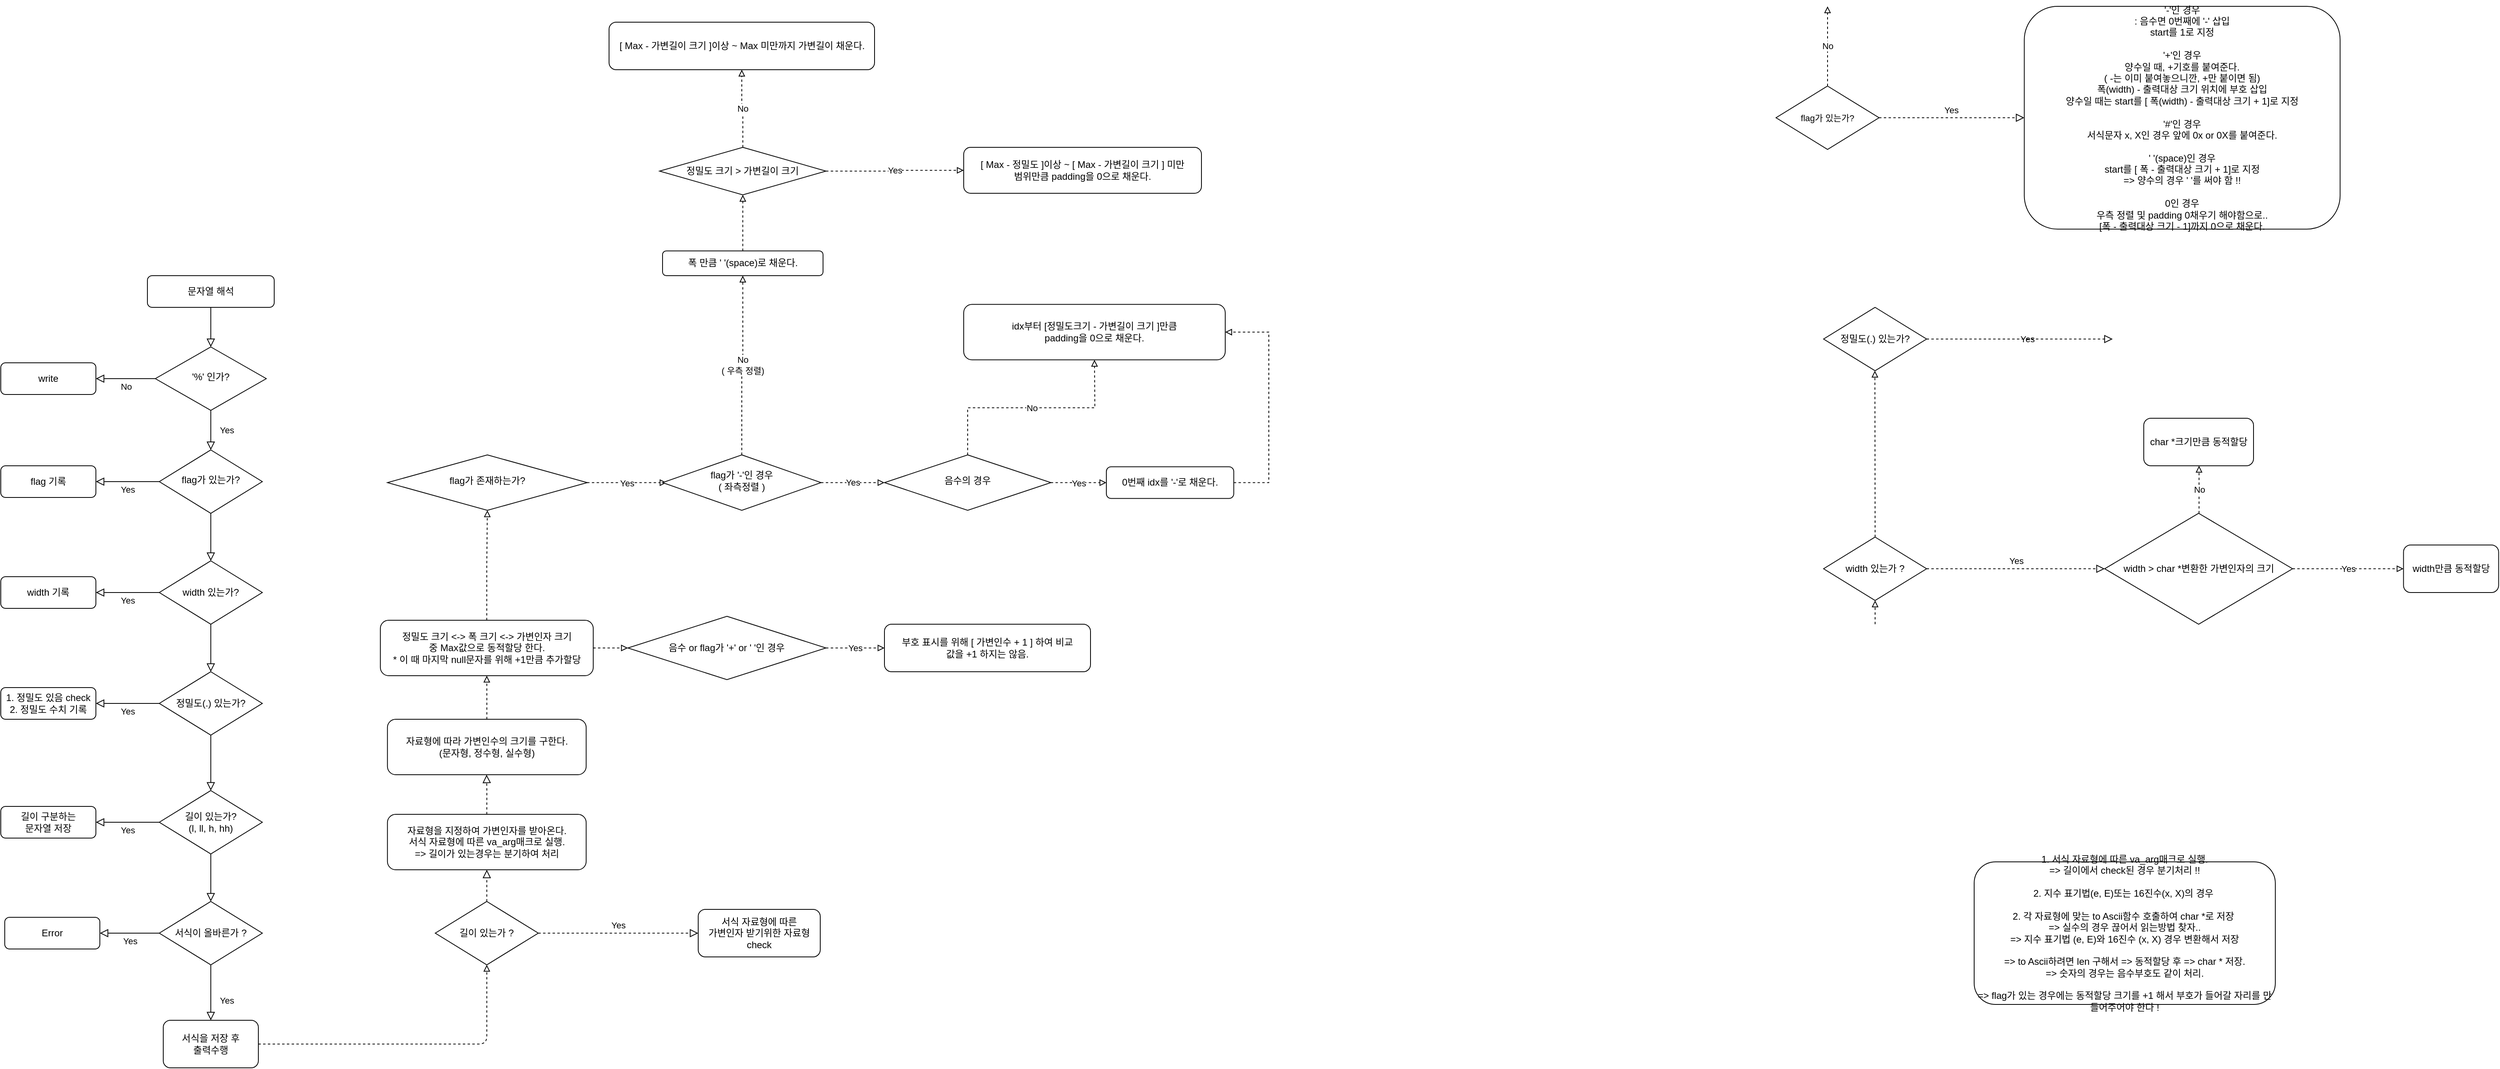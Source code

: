 <mxfile version="13.8.8" type="github">
  <diagram id="C5RBs43oDa-KdzZeNtuy" name="Page-1">
    <mxGraphModel dx="1545" dy="1963" grid="1" gridSize="10" guides="1" tooltips="1" connect="1" arrows="1" fold="1" page="1" pageScale="1" pageWidth="827" pageHeight="1169" math="0" shadow="0">
      <root>
        <mxCell id="WIyWlLk6GJQsqaUBKTNV-0" />
        <mxCell id="WIyWlLk6GJQsqaUBKTNV-1" parent="WIyWlLk6GJQsqaUBKTNV-0" />
        <mxCell id="WIyWlLk6GJQsqaUBKTNV-2" value="" style="rounded=0;html=1;jettySize=auto;orthogonalLoop=1;fontSize=11;endArrow=block;endFill=0;endSize=8;strokeWidth=1;shadow=0;labelBackgroundColor=none;edgeStyle=orthogonalEdgeStyle;" parent="WIyWlLk6GJQsqaUBKTNV-1" source="WIyWlLk6GJQsqaUBKTNV-3" target="WIyWlLk6GJQsqaUBKTNV-6" edge="1">
          <mxGeometry relative="1" as="geometry" />
        </mxCell>
        <mxCell id="WIyWlLk6GJQsqaUBKTNV-3" value="문자열 해석" style="rounded=1;whiteSpace=wrap;html=1;fontSize=12;glass=0;strokeWidth=1;shadow=0;" parent="WIyWlLk6GJQsqaUBKTNV-1" vertex="1">
          <mxGeometry x="315" y="190" width="160" height="40" as="geometry" />
        </mxCell>
        <mxCell id="WIyWlLk6GJQsqaUBKTNV-4" value="Yes" style="rounded=0;html=1;jettySize=auto;orthogonalLoop=1;fontSize=11;endArrow=block;endFill=0;endSize=8;strokeWidth=1;shadow=0;labelBackgroundColor=none;edgeStyle=orthogonalEdgeStyle;" parent="WIyWlLk6GJQsqaUBKTNV-1" source="WIyWlLk6GJQsqaUBKTNV-6" target="WIyWlLk6GJQsqaUBKTNV-10" edge="1">
          <mxGeometry y="20" relative="1" as="geometry">
            <mxPoint as="offset" />
          </mxGeometry>
        </mxCell>
        <mxCell id="WIyWlLk6GJQsqaUBKTNV-5" value="No" style="edgeStyle=orthogonalEdgeStyle;rounded=0;html=1;jettySize=auto;orthogonalLoop=1;fontSize=11;endArrow=block;endFill=0;endSize=8;strokeWidth=1;shadow=0;labelBackgroundColor=none;entryX=1;entryY=0.5;entryDx=0;entryDy=0;exitX=0;exitY=0.5;exitDx=0;exitDy=0;" parent="WIyWlLk6GJQsqaUBKTNV-1" source="WIyWlLk6GJQsqaUBKTNV-6" target="WIyWlLk6GJQsqaUBKTNV-7" edge="1">
          <mxGeometry y="10" relative="1" as="geometry">
            <mxPoint as="offset" />
            <mxPoint x="46" y="320" as="sourcePoint" />
          </mxGeometry>
        </mxCell>
        <mxCell id="WIyWlLk6GJQsqaUBKTNV-6" value="&#39;%&#39; 인가?" style="rhombus;whiteSpace=wrap;html=1;shadow=0;fontFamily=Helvetica;fontSize=12;align=center;strokeWidth=1;spacing=6;spacingTop=-4;" parent="WIyWlLk6GJQsqaUBKTNV-1" vertex="1">
          <mxGeometry x="325" y="280" width="140" height="80" as="geometry" />
        </mxCell>
        <mxCell id="WIyWlLk6GJQsqaUBKTNV-7" value="write" style="rounded=1;whiteSpace=wrap;html=1;fontSize=12;glass=0;strokeWidth=1;shadow=0;" parent="WIyWlLk6GJQsqaUBKTNV-1" vertex="1">
          <mxGeometry x="130" y="300" width="120" height="40" as="geometry" />
        </mxCell>
        <mxCell id="WIyWlLk6GJQsqaUBKTNV-8" value="" style="rounded=0;html=1;jettySize=auto;orthogonalLoop=1;fontSize=11;endArrow=block;endFill=0;endSize=8;strokeWidth=1;shadow=0;labelBackgroundColor=none;edgeStyle=orthogonalEdgeStyle;entryX=0.5;entryY=0;entryDx=0;entryDy=0;" parent="WIyWlLk6GJQsqaUBKTNV-1" source="WIyWlLk6GJQsqaUBKTNV-10" target="HWznGPXGOaG3OOnh7ew8-0" edge="1">
          <mxGeometry x="0.273" y="20" relative="1" as="geometry">
            <mxPoint as="offset" />
            <mxPoint x="415" y="540" as="targetPoint" />
            <Array as="points" />
          </mxGeometry>
        </mxCell>
        <mxCell id="WIyWlLk6GJQsqaUBKTNV-9" value="Yes" style="edgeStyle=orthogonalEdgeStyle;rounded=0;html=1;jettySize=auto;orthogonalLoop=1;fontSize=11;endArrow=block;endFill=0;endSize=8;strokeWidth=1;shadow=0;labelBackgroundColor=none;entryX=1;entryY=0.5;entryDx=0;entryDy=0;exitX=0;exitY=0.5;exitDx=0;exitDy=0;" parent="WIyWlLk6GJQsqaUBKTNV-1" source="WIyWlLk6GJQsqaUBKTNV-10" target="WIyWlLk6GJQsqaUBKTNV-12" edge="1">
          <mxGeometry y="10" relative="1" as="geometry">
            <mxPoint as="offset" />
            <mxPoint x="41" y="450" as="sourcePoint" />
          </mxGeometry>
        </mxCell>
        <mxCell id="WIyWlLk6GJQsqaUBKTNV-10" value="flag가 있는가?" style="rhombus;whiteSpace=wrap;html=1;shadow=0;fontFamily=Helvetica;fontSize=12;align=center;strokeWidth=1;spacing=6;spacingTop=-4;" parent="WIyWlLk6GJQsqaUBKTNV-1" vertex="1">
          <mxGeometry x="330" y="410" width="130" height="80" as="geometry" />
        </mxCell>
        <mxCell id="WIyWlLk6GJQsqaUBKTNV-12" value="flag 기록" style="rounded=1;whiteSpace=wrap;html=1;fontSize=12;glass=0;strokeWidth=1;shadow=0;" parent="WIyWlLk6GJQsqaUBKTNV-1" vertex="1">
          <mxGeometry x="130" y="430" width="120" height="40" as="geometry" />
        </mxCell>
        <mxCell id="HWznGPXGOaG3OOnh7ew8-0" value="width 있는가?" style="rhombus;whiteSpace=wrap;html=1;" vertex="1" parent="WIyWlLk6GJQsqaUBKTNV-1">
          <mxGeometry x="330" y="550" width="130" height="80" as="geometry" />
        </mxCell>
        <mxCell id="HWznGPXGOaG3OOnh7ew8-6" value="width 기록" style="rounded=1;whiteSpace=wrap;html=1;fontSize=12;glass=0;strokeWidth=1;shadow=0;" vertex="1" parent="WIyWlLk6GJQsqaUBKTNV-1">
          <mxGeometry x="130" y="570" width="120" height="40" as="geometry" />
        </mxCell>
        <mxCell id="HWznGPXGOaG3OOnh7ew8-9" value="정밀도(.) 있는가?" style="rhombus;whiteSpace=wrap;html=1;" vertex="1" parent="WIyWlLk6GJQsqaUBKTNV-1">
          <mxGeometry x="330" y="690" width="130" height="80" as="geometry" />
        </mxCell>
        <mxCell id="HWznGPXGOaG3OOnh7ew8-10" value="" style="rounded=0;html=1;jettySize=auto;orthogonalLoop=1;fontSize=11;endArrow=block;endFill=0;endSize=8;strokeWidth=1;shadow=0;labelBackgroundColor=none;edgeStyle=orthogonalEdgeStyle;entryX=0.5;entryY=0;entryDx=0;entryDy=0;exitX=0.5;exitY=1;exitDx=0;exitDy=0;" edge="1" parent="WIyWlLk6GJQsqaUBKTNV-1" source="HWznGPXGOaG3OOnh7ew8-0" target="HWznGPXGOaG3OOnh7ew8-9">
          <mxGeometry x="0.273" y="20" relative="1" as="geometry">
            <mxPoint as="offset" />
            <mxPoint x="405" y="520" as="sourcePoint" />
            <mxPoint x="405" y="610" as="targetPoint" />
            <Array as="points" />
          </mxGeometry>
        </mxCell>
        <mxCell id="HWznGPXGOaG3OOnh7ew8-12" value="1. 정밀도 있음 check&lt;br&gt;2. 정밀도 수치 기록" style="rounded=1;whiteSpace=wrap;html=1;fontSize=12;glass=0;strokeWidth=1;shadow=0;" vertex="1" parent="WIyWlLk6GJQsqaUBKTNV-1">
          <mxGeometry x="130" y="710" width="120" height="40" as="geometry" />
        </mxCell>
        <mxCell id="HWznGPXGOaG3OOnh7ew8-13" value="길이 있는가?&lt;br&gt;(l, ll, h, hh)" style="rhombus;whiteSpace=wrap;html=1;" vertex="1" parent="WIyWlLk6GJQsqaUBKTNV-1">
          <mxGeometry x="330" y="840" width="130" height="80" as="geometry" />
        </mxCell>
        <mxCell id="HWznGPXGOaG3OOnh7ew8-15" value="길이 구분하는 &lt;br&gt;문자열 저장" style="rounded=1;whiteSpace=wrap;html=1;fontSize=12;glass=0;strokeWidth=1;shadow=0;" vertex="1" parent="WIyWlLk6GJQsqaUBKTNV-1">
          <mxGeometry x="130" y="860" width="120" height="40" as="geometry" />
        </mxCell>
        <mxCell id="HWznGPXGOaG3OOnh7ew8-16" value="" style="rounded=0;html=1;jettySize=auto;orthogonalLoop=1;fontSize=11;endArrow=block;endFill=0;endSize=8;strokeWidth=1;shadow=0;labelBackgroundColor=none;edgeStyle=orthogonalEdgeStyle;exitX=0.5;exitY=1;exitDx=0;exitDy=0;" edge="1" parent="WIyWlLk6GJQsqaUBKTNV-1" source="HWznGPXGOaG3OOnh7ew8-9">
          <mxGeometry x="0.273" y="20" relative="1" as="geometry">
            <mxPoint as="offset" />
            <mxPoint x="394.5" y="775" as="sourcePoint" />
            <mxPoint x="395" y="840" as="targetPoint" />
            <Array as="points" />
          </mxGeometry>
        </mxCell>
        <mxCell id="HWznGPXGOaG3OOnh7ew8-17" value="서식이 올바른가 ?" style="rhombus;whiteSpace=wrap;html=1;" vertex="1" parent="WIyWlLk6GJQsqaUBKTNV-1">
          <mxGeometry x="330" y="980" width="130" height="80" as="geometry" />
        </mxCell>
        <mxCell id="HWznGPXGOaG3OOnh7ew8-19" value="Error" style="rounded=1;whiteSpace=wrap;html=1;fontSize=12;glass=0;strokeWidth=1;shadow=0;" vertex="1" parent="WIyWlLk6GJQsqaUBKTNV-1">
          <mxGeometry x="135" y="1000" width="120" height="40" as="geometry" />
        </mxCell>
        <mxCell id="HWznGPXGOaG3OOnh7ew8-20" value="" style="rounded=0;html=1;jettySize=auto;orthogonalLoop=1;fontSize=11;endArrow=block;endFill=0;endSize=8;strokeWidth=1;shadow=0;labelBackgroundColor=none;edgeStyle=orthogonalEdgeStyle;exitX=0.5;exitY=1;exitDx=0;exitDy=0;entryX=0.5;entryY=0;entryDx=0;entryDy=0;" edge="1" parent="WIyWlLk6GJQsqaUBKTNV-1" source="HWznGPXGOaG3OOnh7ew8-13" target="HWznGPXGOaG3OOnh7ew8-17">
          <mxGeometry x="0.273" y="20" relative="1" as="geometry">
            <mxPoint as="offset" />
            <mxPoint x="394.5" y="1030" as="sourcePoint" />
            <mxPoint x="395" y="990" as="targetPoint" />
            <Array as="points" />
          </mxGeometry>
        </mxCell>
        <mxCell id="HWznGPXGOaG3OOnh7ew8-26" value="Yes" style="rounded=0;html=1;jettySize=auto;orthogonalLoop=1;fontSize=11;endArrow=block;endFill=0;endSize=8;strokeWidth=1;shadow=0;labelBackgroundColor=none;edgeStyle=orthogonalEdgeStyle;exitX=0.5;exitY=1;exitDx=0;exitDy=0;entryX=0.5;entryY=0;entryDx=0;entryDy=0;" edge="1" parent="WIyWlLk6GJQsqaUBKTNV-1" source="HWznGPXGOaG3OOnh7ew8-17">
          <mxGeometry x="0.273" y="20" relative="1" as="geometry">
            <mxPoint as="offset" />
            <mxPoint x="404.5" y="1040" as="sourcePoint" />
            <mxPoint x="395" y="1130" as="targetPoint" />
            <Array as="points" />
          </mxGeometry>
        </mxCell>
        <mxCell id="HWznGPXGOaG3OOnh7ew8-31" value="서식을 저장 후&lt;br&gt;출력수행" style="rounded=1;whiteSpace=wrap;html=1;" vertex="1" parent="WIyWlLk6GJQsqaUBKTNV-1">
          <mxGeometry x="335" y="1130" width="120" height="60" as="geometry" />
        </mxCell>
        <mxCell id="HWznGPXGOaG3OOnh7ew8-33" value="Yes" style="edgeStyle=orthogonalEdgeStyle;rounded=0;html=1;jettySize=auto;orthogonalLoop=1;fontSize=11;endArrow=block;endFill=0;endSize=8;strokeWidth=1;shadow=0;labelBackgroundColor=none;entryX=1;entryY=0.5;entryDx=0;entryDy=0;exitX=0;exitY=0.5;exitDx=0;exitDy=0;" edge="1" parent="WIyWlLk6GJQsqaUBKTNV-1" source="HWznGPXGOaG3OOnh7ew8-0" target="HWznGPXGOaG3OOnh7ew8-6">
          <mxGeometry y="10" relative="1" as="geometry">
            <mxPoint as="offset" />
            <mxPoint x="340" y="495" as="sourcePoint" />
            <mxPoint x="260" y="495" as="targetPoint" />
          </mxGeometry>
        </mxCell>
        <mxCell id="HWznGPXGOaG3OOnh7ew8-34" value="Yes" style="edgeStyle=orthogonalEdgeStyle;rounded=0;html=1;jettySize=auto;orthogonalLoop=1;fontSize=11;endArrow=block;endFill=0;endSize=8;strokeWidth=1;shadow=0;labelBackgroundColor=none;entryX=1;entryY=0.5;entryDx=0;entryDy=0;exitX=0;exitY=0.5;exitDx=0;exitDy=0;" edge="1" parent="WIyWlLk6GJQsqaUBKTNV-1" source="HWznGPXGOaG3OOnh7ew8-9" target="HWznGPXGOaG3OOnh7ew8-12">
          <mxGeometry y="10" relative="1" as="geometry">
            <mxPoint as="offset" />
            <mxPoint x="340" y="600" as="sourcePoint" />
            <mxPoint x="260" y="600" as="targetPoint" />
          </mxGeometry>
        </mxCell>
        <mxCell id="HWznGPXGOaG3OOnh7ew8-35" value="Yes" style="edgeStyle=orthogonalEdgeStyle;rounded=0;html=1;jettySize=auto;orthogonalLoop=1;fontSize=11;endArrow=block;endFill=0;endSize=8;strokeWidth=1;shadow=0;labelBackgroundColor=none;entryX=1;entryY=0.5;entryDx=0;entryDy=0;exitX=0;exitY=0.5;exitDx=0;exitDy=0;" edge="1" parent="WIyWlLk6GJQsqaUBKTNV-1" source="HWznGPXGOaG3OOnh7ew8-13" target="HWznGPXGOaG3OOnh7ew8-15">
          <mxGeometry y="10" relative="1" as="geometry">
            <mxPoint as="offset" />
            <mxPoint x="340" y="740" as="sourcePoint" />
            <mxPoint x="260" y="740" as="targetPoint" />
          </mxGeometry>
        </mxCell>
        <mxCell id="HWznGPXGOaG3OOnh7ew8-36" value="Yes" style="edgeStyle=orthogonalEdgeStyle;rounded=0;html=1;jettySize=auto;orthogonalLoop=1;fontSize=11;endArrow=block;endFill=0;endSize=8;strokeWidth=1;shadow=0;labelBackgroundColor=none;entryX=1;entryY=0.5;entryDx=0;entryDy=0;exitX=0;exitY=0.5;exitDx=0;exitDy=0;" edge="1" parent="WIyWlLk6GJQsqaUBKTNV-1" source="HWznGPXGOaG3OOnh7ew8-17" target="HWznGPXGOaG3OOnh7ew8-19">
          <mxGeometry y="10" relative="1" as="geometry">
            <mxPoint as="offset" />
            <mxPoint x="340" y="890" as="sourcePoint" />
            <mxPoint x="260" y="890" as="targetPoint" />
          </mxGeometry>
        </mxCell>
        <mxCell id="HWznGPXGOaG3OOnh7ew8-40" value="자료형을 지정하여 가변인자를 받아온다.&lt;br&gt;서식 자료형에 따른 va_arg매크로 실행.&lt;br&gt;=&amp;gt; 길이가 있는경우는 분기하여 처리" style="rounded=1;whiteSpace=wrap;html=1;" vertex="1" parent="WIyWlLk6GJQsqaUBKTNV-1">
          <mxGeometry x="617.87" y="870" width="250.76" height="70" as="geometry" />
        </mxCell>
        <mxCell id="HWznGPXGOaG3OOnh7ew8-42" value="" style="endArrow=block;html=1;dashed=1;endFill=0;entryX=0.5;entryY=1;entryDx=0;entryDy=0;exitX=1;exitY=0.5;exitDx=0;exitDy=0;" edge="1" parent="WIyWlLk6GJQsqaUBKTNV-1" source="HWznGPXGOaG3OOnh7ew8-31" target="HWznGPXGOaG3OOnh7ew8-47">
          <mxGeometry width="50" height="50" relative="1" as="geometry">
            <mxPoint x="552.25" y="1160" as="sourcePoint" />
            <mxPoint x="748.25" y="1080" as="targetPoint" />
            <Array as="points">
              <mxPoint x="743.25" y="1160" />
            </Array>
          </mxGeometry>
        </mxCell>
        <mxCell id="HWznGPXGOaG3OOnh7ew8-47" value="길이 있는가 ?" style="rhombus;whiteSpace=wrap;html=1;" vertex="1" parent="WIyWlLk6GJQsqaUBKTNV-1">
          <mxGeometry x="678.25" y="980" width="130" height="80" as="geometry" />
        </mxCell>
        <mxCell id="HWznGPXGOaG3OOnh7ew8-48" value="Yes" style="edgeStyle=orthogonalEdgeStyle;rounded=0;html=1;jettySize=auto;orthogonalLoop=1;fontSize=11;endArrow=block;endFill=0;endSize=8;strokeWidth=1;shadow=0;labelBackgroundColor=none;exitX=1;exitY=0.5;exitDx=0;exitDy=0;dashed=1;entryX=0;entryY=0.5;entryDx=0;entryDy=0;" edge="1" parent="WIyWlLk6GJQsqaUBKTNV-1" source="HWznGPXGOaG3OOnh7ew8-47" target="HWznGPXGOaG3OOnh7ew8-49">
          <mxGeometry y="10" relative="1" as="geometry">
            <mxPoint as="offset" />
            <mxPoint x="432.25" y="1030" as="sourcePoint" />
            <mxPoint x="873.25" y="1020" as="targetPoint" />
          </mxGeometry>
        </mxCell>
        <mxCell id="HWznGPXGOaG3OOnh7ew8-49" value="서식 자료형에 따른&lt;br&gt;가변인자 받기위한 자료형 check" style="rounded=1;whiteSpace=wrap;html=1;" vertex="1" parent="WIyWlLk6GJQsqaUBKTNV-1">
          <mxGeometry x="1010" y="990" width="154" height="60" as="geometry" />
        </mxCell>
        <mxCell id="HWznGPXGOaG3OOnh7ew8-50" value="&lt;font style=&quot;font-size: 12px&quot;&gt;width 있는가 ?&lt;/font&gt;" style="rhombus;whiteSpace=wrap;html=1;" vertex="1" parent="WIyWlLk6GJQsqaUBKTNV-1">
          <mxGeometry x="2430" y="520" width="130" height="80" as="geometry" />
        </mxCell>
        <mxCell id="HWznGPXGOaG3OOnh7ew8-54" value="&lt;span style=&quot;font-size: 11px&quot;&gt;flag가 있는가?&lt;/span&gt;" style="rhombus;whiteSpace=wrap;html=1;" vertex="1" parent="WIyWlLk6GJQsqaUBKTNV-1">
          <mxGeometry x="2370" y="-49.37" width="130" height="80" as="geometry" />
        </mxCell>
        <mxCell id="HWznGPXGOaG3OOnh7ew8-56" value="No" style="endArrow=block;html=1;dashed=1;exitX=0.5;exitY=0;exitDx=0;exitDy=0;endFill=0;" edge="1" parent="WIyWlLk6GJQsqaUBKTNV-1" source="HWznGPXGOaG3OOnh7ew8-54">
          <mxGeometry width="50" height="50" relative="1" as="geometry">
            <mxPoint x="2434.5" y="-60.0" as="sourcePoint" />
            <mxPoint x="2435" y="-150.0" as="targetPoint" />
            <Array as="points" />
          </mxGeometry>
        </mxCell>
        <mxCell id="HWznGPXGOaG3OOnh7ew8-57" value="" style="endArrow=block;html=1;dashed=1;exitX=0.5;exitY=0;exitDx=0;exitDy=0;endFill=0;entryX=0.498;entryY=1;entryDx=0;entryDy=0;entryPerimeter=0;" edge="1" parent="WIyWlLk6GJQsqaUBKTNV-1" source="HWznGPXGOaG3OOnh7ew8-50" target="HWznGPXGOaG3OOnh7ew8-116">
          <mxGeometry width="50" height="50" relative="1" as="geometry">
            <mxPoint x="2505" y="680" as="sourcePoint" />
            <mxPoint x="2494.75" y="320" as="targetPoint" />
            <Array as="points" />
          </mxGeometry>
        </mxCell>
        <mxCell id="HWznGPXGOaG3OOnh7ew8-84" value="&#39;-&#39;인 경우&lt;br&gt;: 음수면 0번째에 &#39;-&#39; 삽입&lt;br&gt;start를 1로 지정&lt;br&gt;&lt;br&gt;&#39;+&#39;인 경우&lt;br&gt;양수일 때, +기호를 붙여준다.&lt;br&gt;( -는 이미 붙여놓으니깐, +만 붙이면 됨)&lt;br&gt;폭(width) - 출력대상 크기 위치에 부호 삽입&lt;br&gt;양수일 때는 start를 [ 폭(width) - 출력대상 크기 + 1]로 지정&lt;br&gt;&lt;br&gt;&#39;#&#39;인 경우&lt;br&gt;서식문자 x, X인 경우 앞에 0x or 0X를 붙여준다.&lt;br&gt;&lt;br&gt;&#39; &#39;(space)인 경우&lt;br&gt;start를 [ 폭 - 출력대상 크기 + 1]로 지정&lt;br&gt;=&amp;gt; 양수의 경우 &#39; &#39;를 써야 함 !!&lt;br&gt;&lt;br&gt;0인 경우&lt;br&gt;우측 정렬 및 padding 0채우기 해야함으로..&lt;br&gt;[폭 - 출력대상 크기 - 1]까지 0으로 채운다.&lt;br&gt;" style="rounded=1;whiteSpace=wrap;html=1;" vertex="1" parent="WIyWlLk6GJQsqaUBKTNV-1">
          <mxGeometry x="2683.25" y="-150" width="398.5" height="281.25" as="geometry" />
        </mxCell>
        <mxCell id="HWznGPXGOaG3OOnh7ew8-95" value="" style="edgeStyle=orthogonalEdgeStyle;rounded=0;html=1;jettySize=auto;orthogonalLoop=1;fontSize=11;endArrow=block;endFill=0;endSize=8;strokeWidth=1;shadow=0;labelBackgroundColor=none;exitX=0.5;exitY=0;exitDx=0;exitDy=0;dashed=1;entryX=0.5;entryY=1;entryDx=0;entryDy=0;" edge="1" parent="WIyWlLk6GJQsqaUBKTNV-1" source="HWznGPXGOaG3OOnh7ew8-47" target="HWznGPXGOaG3OOnh7ew8-40">
          <mxGeometry y="10" relative="1" as="geometry">
            <mxPoint as="offset" />
            <mxPoint x="818.25" y="1030" as="sourcePoint" />
            <mxPoint x="883.25" y="1030" as="targetPoint" />
          </mxGeometry>
        </mxCell>
        <mxCell id="HWznGPXGOaG3OOnh7ew8-97" value="Yes" style="edgeStyle=orthogonalEdgeStyle;rounded=0;html=1;jettySize=auto;orthogonalLoop=1;fontSize=11;endArrow=block;endFill=0;endSize=8;strokeWidth=1;shadow=0;labelBackgroundColor=none;exitX=1;exitY=0.5;exitDx=0;exitDy=0;dashed=1;entryX=0;entryY=0.5;entryDx=0;entryDy=0;" edge="1" parent="WIyWlLk6GJQsqaUBKTNV-1" source="HWznGPXGOaG3OOnh7ew8-54" target="HWznGPXGOaG3OOnh7ew8-84">
          <mxGeometry y="10" relative="1" as="geometry">
            <mxPoint as="offset" />
            <mxPoint x="2510" y="148.13" as="sourcePoint" />
            <mxPoint x="2570" y="-29.87" as="targetPoint" />
          </mxGeometry>
        </mxCell>
        <mxCell id="HWznGPXGOaG3OOnh7ew8-108" value="" style="endArrow=block;html=1;dashed=1;exitX=0.5;exitY=0;exitDx=0;exitDy=0;endFill=0;entryX=0.5;entryY=1;entryDx=0;entryDy=0;" edge="1" parent="WIyWlLk6GJQsqaUBKTNV-1" target="HWznGPXGOaG3OOnh7ew8-50">
          <mxGeometry width="50" height="50" relative="1" as="geometry">
            <mxPoint x="2495" y="630" as="sourcePoint" />
            <mxPoint x="2505" y="480" as="targetPoint" />
            <Array as="points" />
          </mxGeometry>
        </mxCell>
        <mxCell id="HWznGPXGOaG3OOnh7ew8-109" value="Yes" style="edgeStyle=orthogonalEdgeStyle;rounded=0;html=1;jettySize=auto;orthogonalLoop=1;fontSize=11;endArrow=block;endFill=0;endSize=8;strokeWidth=1;shadow=0;labelBackgroundColor=none;dashed=1;entryX=0;entryY=0.5;entryDx=0;entryDy=0;exitX=1;exitY=0.5;exitDx=0;exitDy=0;" edge="1" parent="WIyWlLk6GJQsqaUBKTNV-1" target="HWznGPXGOaG3OOnh7ew8-111" source="HWznGPXGOaG3OOnh7ew8-50">
          <mxGeometry y="10" relative="1" as="geometry">
            <mxPoint as="offset" />
            <mxPoint x="2561.75" y="560" as="sourcePoint" />
            <mxPoint x="2784.75" y="560" as="targetPoint" />
          </mxGeometry>
        </mxCell>
        <mxCell id="HWznGPXGOaG3OOnh7ew8-111" value="width &amp;gt; char *변환한 가변인자의 크기" style="rhombus;whiteSpace=wrap;html=1;" vertex="1" parent="WIyWlLk6GJQsqaUBKTNV-1">
          <mxGeometry x="2784.75" y="490" width="237" height="140" as="geometry" />
        </mxCell>
        <mxCell id="HWznGPXGOaG3OOnh7ew8-112" value="Yes" style="endArrow=block;html=1;dashed=1;exitX=1;exitY=0.5;exitDx=0;exitDy=0;endFill=0;" edge="1" parent="WIyWlLk6GJQsqaUBKTNV-1" source="HWznGPXGOaG3OOnh7ew8-111">
          <mxGeometry width="50" height="50" relative="1" as="geometry">
            <mxPoint x="3171.75" y="630" as="sourcePoint" />
            <mxPoint x="3161.75" y="560" as="targetPoint" />
            <Array as="points" />
          </mxGeometry>
        </mxCell>
        <mxCell id="HWznGPXGOaG3OOnh7ew8-113" value="width만큼 동적할당" style="rounded=1;whiteSpace=wrap;html=1;" vertex="1" parent="WIyWlLk6GJQsqaUBKTNV-1">
          <mxGeometry x="3161.75" y="530" width="120" height="60" as="geometry" />
        </mxCell>
        <mxCell id="HWznGPXGOaG3OOnh7ew8-114" value="No" style="endArrow=block;html=1;dashed=1;endFill=0;" edge="1" parent="WIyWlLk6GJQsqaUBKTNV-1">
          <mxGeometry width="50" height="50" relative="1" as="geometry">
            <mxPoint x="2903.75" y="490" as="sourcePoint" />
            <mxPoint x="2903.75" y="430" as="targetPoint" />
            <Array as="points" />
          </mxGeometry>
        </mxCell>
        <mxCell id="HWznGPXGOaG3OOnh7ew8-115" value="char *크기만큼 동적할당" style="rounded=1;whiteSpace=wrap;html=1;" vertex="1" parent="WIyWlLk6GJQsqaUBKTNV-1">
          <mxGeometry x="2834" y="370" width="138.5" height="60" as="geometry" />
        </mxCell>
        <mxCell id="HWznGPXGOaG3OOnh7ew8-116" value="정밀도(.) 있는가?" style="rhombus;whiteSpace=wrap;html=1;" vertex="1" parent="WIyWlLk6GJQsqaUBKTNV-1">
          <mxGeometry x="2430" y="230" width="130" height="80" as="geometry" />
        </mxCell>
        <mxCell id="HWznGPXGOaG3OOnh7ew8-117" value="Yes" style="edgeStyle=orthogonalEdgeStyle;rounded=0;html=1;jettySize=auto;orthogonalLoop=1;fontSize=11;endArrow=block;endFill=0;endSize=8;strokeWidth=1;shadow=0;labelBackgroundColor=none;dashed=1;exitX=1;exitY=0.5;exitDx=0;exitDy=0;" edge="1" parent="WIyWlLk6GJQsqaUBKTNV-1" source="HWznGPXGOaG3OOnh7ew8-116">
          <mxGeometry y="10" relative="1" as="geometry">
            <mxPoint as="offset" />
            <mxPoint x="2570" y="570" as="sourcePoint" />
            <mxPoint x="2794.75" y="270" as="targetPoint" />
          </mxGeometry>
        </mxCell>
        <mxCell id="HWznGPXGOaG3OOnh7ew8-118" value="1. 서식 자료형에 따른 va_arg매크로 실행.&lt;br&gt;=&amp;gt; 길이에서 check된 경우 분기처리 !!&lt;br&gt;&lt;br&gt;2. 지수 표기법(e, E)또는 16진수(x, X)의 경우&amp;nbsp;&lt;br&gt;&lt;br&gt;2. 각 자료형에 맞는 to Ascii함수 호출하여 char *로 저장&amp;nbsp;&lt;br&gt;=&amp;gt; 실수의 경우 끊어서 읽는방법 찾자..&lt;br&gt;=&amp;gt; 지수 표기법 (e, E)와 16진수 (x, X) 경우 변환해서 저장&lt;br&gt;&lt;br&gt;=&amp;gt; to Ascii하려면 len 구해서 =&amp;gt; 동적할당 후 =&amp;gt; char * 저장.&lt;br&gt;=&amp;gt; 숫자의 경우는 음수부호도 같이 처리.&lt;br&gt;&lt;br&gt;=&amp;gt; flag가 있는 경우에는 동적할당 크기를 +1 해서 부호가 들어갈 자리를 만들어주어야 한다 !" style="rounded=1;whiteSpace=wrap;html=1;" vertex="1" parent="WIyWlLk6GJQsqaUBKTNV-1">
          <mxGeometry x="2620" y="930" width="380" height="180" as="geometry" />
        </mxCell>
        <mxCell id="HWznGPXGOaG3OOnh7ew8-205" style="edgeStyle=orthogonalEdgeStyle;rounded=0;orthogonalLoop=1;jettySize=auto;html=1;entryX=0.5;entryY=1;entryDx=0;entryDy=0;dashed=1;endArrow=block;endFill=0;" edge="1" parent="WIyWlLk6GJQsqaUBKTNV-1" source="HWznGPXGOaG3OOnh7ew8-129" target="HWznGPXGOaG3OOnh7ew8-133">
          <mxGeometry relative="1" as="geometry" />
        </mxCell>
        <mxCell id="HWznGPXGOaG3OOnh7ew8-129" value="자료형에 따라 가변인수의 크기를 구한다.&lt;br&gt;(문자형, 정수형, 실수형)" style="rounded=1;whiteSpace=wrap;html=1;" vertex="1" parent="WIyWlLk6GJQsqaUBKTNV-1">
          <mxGeometry x="617.87" y="750" width="250.76" height="70" as="geometry" />
        </mxCell>
        <mxCell id="HWznGPXGOaG3OOnh7ew8-130" value="" style="edgeStyle=orthogonalEdgeStyle;rounded=0;html=1;jettySize=auto;orthogonalLoop=1;fontSize=11;endArrow=block;endFill=0;endSize=8;strokeWidth=1;shadow=0;labelBackgroundColor=none;exitX=0.5;exitY=0;exitDx=0;exitDy=0;dashed=1;" edge="1" parent="WIyWlLk6GJQsqaUBKTNV-1" source="HWznGPXGOaG3OOnh7ew8-40">
          <mxGeometry y="10" relative="1" as="geometry">
            <mxPoint as="offset" />
            <mxPoint x="753.25" y="990" as="sourcePoint" />
            <mxPoint x="743" y="820" as="targetPoint" />
            <Array as="points">
              <mxPoint x="743" y="840" />
              <mxPoint x="743" y="840" />
            </Array>
          </mxGeometry>
        </mxCell>
        <mxCell id="HWznGPXGOaG3OOnh7ew8-197" style="edgeStyle=orthogonalEdgeStyle;rounded=0;orthogonalLoop=1;jettySize=auto;html=1;entryX=0.5;entryY=1;entryDx=0;entryDy=0;dashed=1;endArrow=block;endFill=0;" edge="1" parent="WIyWlLk6GJQsqaUBKTNV-1" source="HWznGPXGOaG3OOnh7ew8-133" target="HWznGPXGOaG3OOnh7ew8-139">
          <mxGeometry relative="1" as="geometry" />
        </mxCell>
        <mxCell id="HWznGPXGOaG3OOnh7ew8-209" style="edgeStyle=orthogonalEdgeStyle;rounded=0;orthogonalLoop=1;jettySize=auto;html=1;entryX=0;entryY=0.5;entryDx=0;entryDy=0;dashed=1;endArrow=block;endFill=0;" edge="1" parent="WIyWlLk6GJQsqaUBKTNV-1" source="HWznGPXGOaG3OOnh7ew8-133" target="HWznGPXGOaG3OOnh7ew8-192">
          <mxGeometry relative="1" as="geometry" />
        </mxCell>
        <mxCell id="HWznGPXGOaG3OOnh7ew8-133" value="정밀도 크기 &amp;lt;-&amp;gt; 폭 크기 &amp;lt;-&amp;gt; 가변인자 크기&lt;br&gt;중 Max값으로 동적할당 한다.&lt;br&gt;* 이 때 마지막 null문자를 위해 +1만큼 추가할당" style="rounded=1;whiteSpace=wrap;html=1;" vertex="1" parent="WIyWlLk6GJQsqaUBKTNV-1">
          <mxGeometry x="608.93" y="625" width="268.63" height="70" as="geometry" />
        </mxCell>
        <mxCell id="HWznGPXGOaG3OOnh7ew8-198" value="Yes" style="edgeStyle=orthogonalEdgeStyle;rounded=0;orthogonalLoop=1;jettySize=auto;html=1;dashed=1;endArrow=block;endFill=0;" edge="1" parent="WIyWlLk6GJQsqaUBKTNV-1" source="HWznGPXGOaG3OOnh7ew8-139">
          <mxGeometry relative="1" as="geometry">
            <mxPoint x="970" y="451.25" as="targetPoint" />
          </mxGeometry>
        </mxCell>
        <mxCell id="HWznGPXGOaG3OOnh7ew8-139" value="flag가 존재하는가?" style="rhombus;whiteSpace=wrap;html=1;shadow=0;fontFamily=Helvetica;fontSize=12;align=center;strokeWidth=1;spacing=6;spacingTop=-4;" vertex="1" parent="WIyWlLk6GJQsqaUBKTNV-1">
          <mxGeometry x="617.87" y="416.25" width="252.13" height="70" as="geometry" />
        </mxCell>
        <mxCell id="HWznGPXGOaG3OOnh7ew8-164" value="No&lt;br&gt;( 우측 정렬)" style="edgeStyle=orthogonalEdgeStyle;rounded=0;orthogonalLoop=1;jettySize=auto;html=1;dashed=1;endArrow=block;endFill=0;entryX=0.5;entryY=1;entryDx=0;entryDy=0;" edge="1" parent="WIyWlLk6GJQsqaUBKTNV-1" source="HWznGPXGOaG3OOnh7ew8-153" target="HWznGPXGOaG3OOnh7ew8-217">
          <mxGeometry relative="1" as="geometry">
            <mxPoint x="1065" y="192.5" as="targetPoint" />
          </mxGeometry>
        </mxCell>
        <mxCell id="HWznGPXGOaG3OOnh7ew8-166" value="Yes" style="edgeStyle=orthogonalEdgeStyle;rounded=0;orthogonalLoop=1;jettySize=auto;html=1;dashed=1;endArrow=block;endFill=0;" edge="1" parent="WIyWlLk6GJQsqaUBKTNV-1" source="HWznGPXGOaG3OOnh7ew8-153" target="HWznGPXGOaG3OOnh7ew8-165">
          <mxGeometry relative="1" as="geometry" />
        </mxCell>
        <mxCell id="HWznGPXGOaG3OOnh7ew8-153" value="flag가 &#39;-&#39;인 경우&lt;br&gt;( 좌측정렬 )" style="rhombus;whiteSpace=wrap;html=1;shadow=0;fontFamily=Helvetica;fontSize=12;align=center;strokeWidth=1;spacing=6;spacingTop=-4;" vertex="1" parent="WIyWlLk6GJQsqaUBKTNV-1">
          <mxGeometry x="965" y="416.25" width="200" height="70" as="geometry" />
        </mxCell>
        <mxCell id="HWznGPXGOaG3OOnh7ew8-167" value="Yes" style="edgeStyle=orthogonalEdgeStyle;rounded=0;orthogonalLoop=1;jettySize=auto;html=1;dashed=1;endArrow=block;endFill=0;" edge="1" parent="WIyWlLk6GJQsqaUBKTNV-1" source="HWznGPXGOaG3OOnh7ew8-165">
          <mxGeometry relative="1" as="geometry">
            <mxPoint x="1525" y="451.25" as="targetPoint" />
          </mxGeometry>
        </mxCell>
        <mxCell id="HWznGPXGOaG3OOnh7ew8-171" value="No" style="edgeStyle=orthogonalEdgeStyle;rounded=0;orthogonalLoop=1;jettySize=auto;html=1;exitX=0.5;exitY=0;exitDx=0;exitDy=0;dashed=1;endArrow=block;endFill=0;" edge="1" parent="WIyWlLk6GJQsqaUBKTNV-1" source="HWznGPXGOaG3OOnh7ew8-165">
          <mxGeometry relative="1" as="geometry">
            <mxPoint x="1510" y="296.25" as="targetPoint" />
          </mxGeometry>
        </mxCell>
        <mxCell id="HWznGPXGOaG3OOnh7ew8-165" value="음수의 경우" style="rhombus;whiteSpace=wrap;html=1;shadow=0;fontFamily=Helvetica;fontSize=12;align=center;strokeWidth=1;spacing=6;spacingTop=-4;" vertex="1" parent="WIyWlLk6GJQsqaUBKTNV-1">
          <mxGeometry x="1245" y="416.25" width="210" height="70" as="geometry" />
        </mxCell>
        <mxCell id="HWznGPXGOaG3OOnh7ew8-210" style="edgeStyle=orthogonalEdgeStyle;rounded=0;orthogonalLoop=1;jettySize=auto;html=1;entryX=1;entryY=0.5;entryDx=0;entryDy=0;dashed=1;endArrow=block;endFill=0;" edge="1" parent="WIyWlLk6GJQsqaUBKTNV-1" source="HWznGPXGOaG3OOnh7ew8-168" target="HWznGPXGOaG3OOnh7ew8-169">
          <mxGeometry relative="1" as="geometry">
            <Array as="points">
              <mxPoint x="1730" y="451" />
              <mxPoint x="1730" y="261" />
            </Array>
          </mxGeometry>
        </mxCell>
        <mxCell id="HWznGPXGOaG3OOnh7ew8-168" value="0번째 idx를 &#39;-&#39;로 채운다." style="rounded=1;whiteSpace=wrap;html=1;" vertex="1" parent="WIyWlLk6GJQsqaUBKTNV-1">
          <mxGeometry x="1525" y="431.25" width="160.76" height="40" as="geometry" />
        </mxCell>
        <mxCell id="HWznGPXGOaG3OOnh7ew8-169" value="idx부터 [정밀도크기 - 가변길이 크기 ]만큼 &lt;br&gt;padding을 0으로 채운다." style="rounded=1;whiteSpace=wrap;html=1;" vertex="1" parent="WIyWlLk6GJQsqaUBKTNV-1">
          <mxGeometry x="1345" y="226.25" width="330" height="70" as="geometry" />
        </mxCell>
        <mxCell id="HWznGPXGOaG3OOnh7ew8-194" value="Yes" style="edgeStyle=orthogonalEdgeStyle;rounded=0;orthogonalLoop=1;jettySize=auto;html=1;dashed=1;endArrow=block;endFill=0;" edge="1" parent="WIyWlLk6GJQsqaUBKTNV-1" source="HWznGPXGOaG3OOnh7ew8-192" target="HWznGPXGOaG3OOnh7ew8-195">
          <mxGeometry relative="1" as="geometry">
            <mxPoint x="1213.5" y="665" as="targetPoint" />
          </mxGeometry>
        </mxCell>
        <mxCell id="HWznGPXGOaG3OOnh7ew8-192" value="음수 or flag가 &#39;+&#39; or &#39; &#39;인 경우" style="rhombus;whiteSpace=wrap;html=1;" vertex="1" parent="WIyWlLk6GJQsqaUBKTNV-1">
          <mxGeometry x="921.25" y="620" width="250" height="80" as="geometry" />
        </mxCell>
        <mxCell id="HWznGPXGOaG3OOnh7ew8-195" value="부호 표시를 위해 [ 가변인수 + 1 ] 하여 비교&lt;br&gt;값을 +1 하지는 않음." style="rounded=1;whiteSpace=wrap;html=1;" vertex="1" parent="WIyWlLk6GJQsqaUBKTNV-1">
          <mxGeometry x="1245" y="630" width="260" height="60" as="geometry" />
        </mxCell>
        <mxCell id="HWznGPXGOaG3OOnh7ew8-218" style="edgeStyle=orthogonalEdgeStyle;rounded=0;orthogonalLoop=1;jettySize=auto;html=1;dashed=1;endArrow=block;endFill=0;" edge="1" parent="WIyWlLk6GJQsqaUBKTNV-1" source="HWznGPXGOaG3OOnh7ew8-217" target="HWznGPXGOaG3OOnh7ew8-219">
          <mxGeometry relative="1" as="geometry">
            <mxPoint x="1066.25" y="90" as="targetPoint" />
          </mxGeometry>
        </mxCell>
        <mxCell id="HWznGPXGOaG3OOnh7ew8-217" value="폭 만큼 &#39; &#39;(space)로 채운다." style="rounded=1;whiteSpace=wrap;html=1;" vertex="1" parent="WIyWlLk6GJQsqaUBKTNV-1">
          <mxGeometry x="965" y="158.75" width="202.5" height="31.25" as="geometry" />
        </mxCell>
        <mxCell id="HWznGPXGOaG3OOnh7ew8-221" value="Yes" style="edgeStyle=orthogonalEdgeStyle;rounded=0;orthogonalLoop=1;jettySize=auto;html=1;dashed=1;endArrow=block;endFill=0;" edge="1" parent="WIyWlLk6GJQsqaUBKTNV-1" source="HWznGPXGOaG3OOnh7ew8-219" target="HWznGPXGOaG3OOnh7ew8-222">
          <mxGeometry relative="1" as="geometry">
            <mxPoint x="1250" y="58" as="targetPoint" />
          </mxGeometry>
        </mxCell>
        <mxCell id="HWznGPXGOaG3OOnh7ew8-223" value="No" style="edgeStyle=orthogonalEdgeStyle;rounded=0;orthogonalLoop=1;jettySize=auto;html=1;dashed=1;endArrow=block;endFill=0;" edge="1" parent="WIyWlLk6GJQsqaUBKTNV-1" source="HWznGPXGOaG3OOnh7ew8-219" target="HWznGPXGOaG3OOnh7ew8-224">
          <mxGeometry relative="1" as="geometry">
            <mxPoint x="1066.25" y="-60" as="targetPoint" />
          </mxGeometry>
        </mxCell>
        <mxCell id="HWznGPXGOaG3OOnh7ew8-219" value="정밀도 크기 &amp;gt; 가변길이 크기" style="rhombus;whiteSpace=wrap;html=1;" vertex="1" parent="WIyWlLk6GJQsqaUBKTNV-1">
          <mxGeometry x="961.25" y="28" width="210" height="60" as="geometry" />
        </mxCell>
        <mxCell id="HWznGPXGOaG3OOnh7ew8-222" value="[ Max - 정밀도 ]이상 ~ [ Max - 가변길이 크기 ] 미만&lt;br&gt;범위만큼 padding을 0으로 채운다." style="rounded=1;whiteSpace=wrap;html=1;" vertex="1" parent="WIyWlLk6GJQsqaUBKTNV-1">
          <mxGeometry x="1345" y="28" width="300" height="58" as="geometry" />
        </mxCell>
        <mxCell id="HWznGPXGOaG3OOnh7ew8-224" value="[ Max - 가변길이 크기 ]이상 ~ Max 미만까지 가변길이 채운다." style="rounded=1;whiteSpace=wrap;html=1;" vertex="1" parent="WIyWlLk6GJQsqaUBKTNV-1">
          <mxGeometry x="897.5" y="-130" width="335" height="60" as="geometry" />
        </mxCell>
      </root>
    </mxGraphModel>
  </diagram>
</mxfile>
